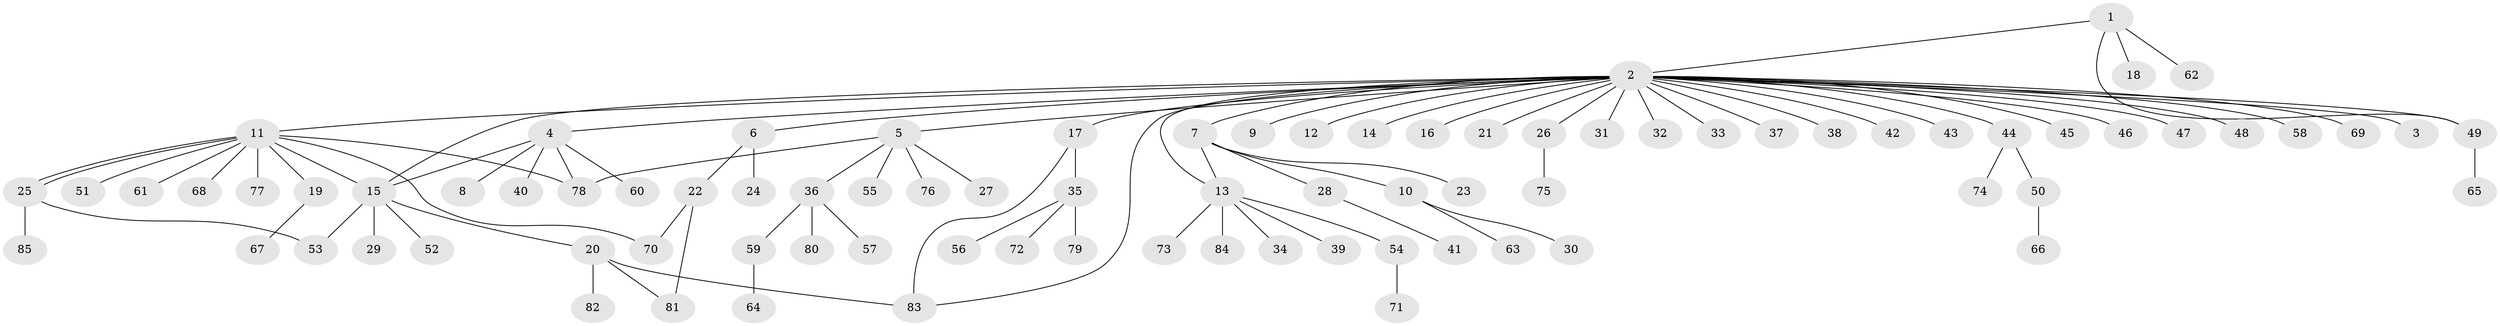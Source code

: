 // Generated by graph-tools (version 1.1) at 2025/35/03/09/25 02:35:27]
// undirected, 85 vertices, 96 edges
graph export_dot {
graph [start="1"]
  node [color=gray90,style=filled];
  1;
  2;
  3;
  4;
  5;
  6;
  7;
  8;
  9;
  10;
  11;
  12;
  13;
  14;
  15;
  16;
  17;
  18;
  19;
  20;
  21;
  22;
  23;
  24;
  25;
  26;
  27;
  28;
  29;
  30;
  31;
  32;
  33;
  34;
  35;
  36;
  37;
  38;
  39;
  40;
  41;
  42;
  43;
  44;
  45;
  46;
  47;
  48;
  49;
  50;
  51;
  52;
  53;
  54;
  55;
  56;
  57;
  58;
  59;
  60;
  61;
  62;
  63;
  64;
  65;
  66;
  67;
  68;
  69;
  70;
  71;
  72;
  73;
  74;
  75;
  76;
  77;
  78;
  79;
  80;
  81;
  82;
  83;
  84;
  85;
  1 -- 2;
  1 -- 18;
  1 -- 49;
  1 -- 62;
  2 -- 3;
  2 -- 4;
  2 -- 5;
  2 -- 6;
  2 -- 7;
  2 -- 9;
  2 -- 11;
  2 -- 12;
  2 -- 13;
  2 -- 14;
  2 -- 15;
  2 -- 16;
  2 -- 17;
  2 -- 21;
  2 -- 26;
  2 -- 31;
  2 -- 32;
  2 -- 33;
  2 -- 37;
  2 -- 38;
  2 -- 42;
  2 -- 43;
  2 -- 44;
  2 -- 45;
  2 -- 46;
  2 -- 47;
  2 -- 48;
  2 -- 49;
  2 -- 58;
  2 -- 69;
  2 -- 83;
  4 -- 8;
  4 -- 15;
  4 -- 40;
  4 -- 60;
  4 -- 78;
  5 -- 27;
  5 -- 36;
  5 -- 55;
  5 -- 76;
  5 -- 78;
  6 -- 22;
  6 -- 24;
  7 -- 10;
  7 -- 13;
  7 -- 23;
  7 -- 28;
  10 -- 30;
  10 -- 63;
  11 -- 15;
  11 -- 19;
  11 -- 25;
  11 -- 25;
  11 -- 51;
  11 -- 61;
  11 -- 68;
  11 -- 70;
  11 -- 77;
  11 -- 78;
  13 -- 34;
  13 -- 39;
  13 -- 54;
  13 -- 73;
  13 -- 84;
  15 -- 20;
  15 -- 29;
  15 -- 52;
  15 -- 53;
  17 -- 35;
  17 -- 83;
  19 -- 67;
  20 -- 81;
  20 -- 82;
  20 -- 83;
  22 -- 70;
  22 -- 81;
  25 -- 53;
  25 -- 85;
  26 -- 75;
  28 -- 41;
  35 -- 56;
  35 -- 72;
  35 -- 79;
  36 -- 57;
  36 -- 59;
  36 -- 80;
  44 -- 50;
  44 -- 74;
  49 -- 65;
  50 -- 66;
  54 -- 71;
  59 -- 64;
}
